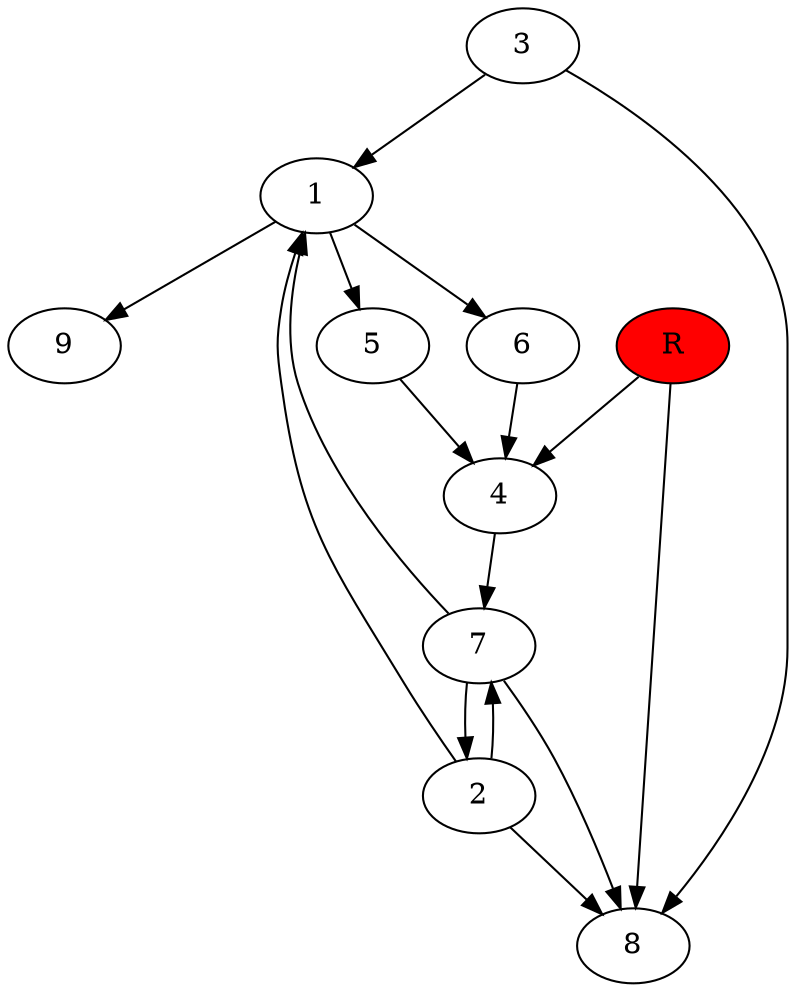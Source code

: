 digraph prb1200 {
	1
	2
	3
	4
	5
	6
	7
	8
	R [fillcolor="#ff0000" style=filled]
	1 -> 5
	1 -> 6
	1 -> 9
	2 -> 1
	2 -> 7
	2 -> 8
	3 -> 1
	3 -> 8
	4 -> 7
	5 -> 4
	6 -> 4
	7 -> 1
	7 -> 2
	7 -> 8
	R -> 4
	R -> 8
}
